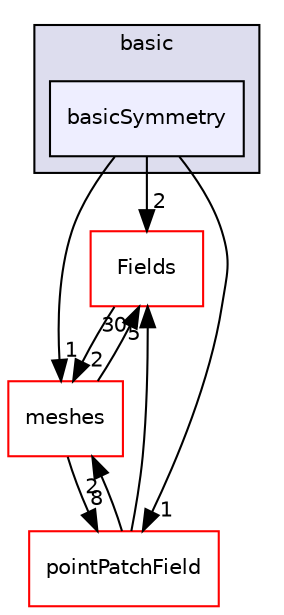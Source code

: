 digraph "src/OpenFOAM/fields/pointPatchFields/basic/basicSymmetry" {
  bgcolor=transparent;
  compound=true
  node [ fontsize="10", fontname="Helvetica"];
  edge [ labelfontsize="10", labelfontname="Helvetica"];
  subgraph clusterdir_6a30703e73af3ba7ed84ebe53ffd3e12 {
    graph [ bgcolor="#ddddee", pencolor="black", label="basic" fontname="Helvetica", fontsize="10", URL="dir_6a30703e73af3ba7ed84ebe53ffd3e12.html"]
  dir_d4c5181c58caa84075606927fe01e0d3 [shape=box, label="basicSymmetry", style="filled", fillcolor="#eeeeff", pencolor="black", URL="dir_d4c5181c58caa84075606927fe01e0d3.html"];
  }
  dir_7d364942a13d3ce50f6681364b448a98 [shape=box label="Fields" color="red" URL="dir_7d364942a13d3ce50f6681364b448a98.html"];
  dir_aa2423979fb45fc41c393a5db370ab21 [shape=box label="meshes" color="red" URL="dir_aa2423979fb45fc41c393a5db370ab21.html"];
  dir_17a9bfb76e5e1dbc9e2e32285df4aeb8 [shape=box label="pointPatchField" color="red" URL="dir_17a9bfb76e5e1dbc9e2e32285df4aeb8.html"];
  dir_7d364942a13d3ce50f6681364b448a98->dir_aa2423979fb45fc41c393a5db370ab21 [headlabel="2", labeldistance=1.5 headhref="dir_002039_002228.html"];
  dir_aa2423979fb45fc41c393a5db370ab21->dir_7d364942a13d3ce50f6681364b448a98 [headlabel="30", labeldistance=1.5 headhref="dir_002228_002039.html"];
  dir_aa2423979fb45fc41c393a5db370ab21->dir_17a9bfb76e5e1dbc9e2e32285df4aeb8 [headlabel="8", labeldistance=1.5 headhref="dir_002228_002094.html"];
  dir_d4c5181c58caa84075606927fe01e0d3->dir_7d364942a13d3ce50f6681364b448a98 [headlabel="2", labeldistance=1.5 headhref="dir_002072_002039.html"];
  dir_d4c5181c58caa84075606927fe01e0d3->dir_aa2423979fb45fc41c393a5db370ab21 [headlabel="1", labeldistance=1.5 headhref="dir_002072_002228.html"];
  dir_d4c5181c58caa84075606927fe01e0d3->dir_17a9bfb76e5e1dbc9e2e32285df4aeb8 [headlabel="1", labeldistance=1.5 headhref="dir_002072_002094.html"];
  dir_17a9bfb76e5e1dbc9e2e32285df4aeb8->dir_7d364942a13d3ce50f6681364b448a98 [headlabel="5", labeldistance=1.5 headhref="dir_002094_002039.html"];
  dir_17a9bfb76e5e1dbc9e2e32285df4aeb8->dir_aa2423979fb45fc41c393a5db370ab21 [headlabel="2", labeldistance=1.5 headhref="dir_002094_002228.html"];
}
